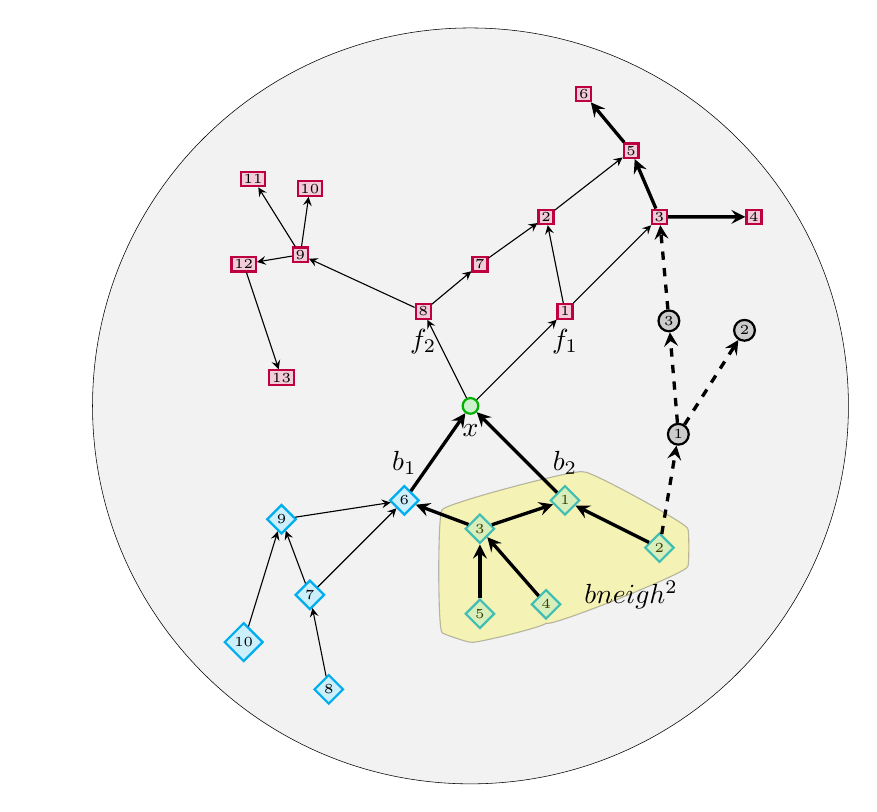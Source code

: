 \tikzstyle{bn}=[]
\tikzstyle{fndiff}=[]

\tikzstyle{fneigh}=[rectangle,draw=purple,fill=purple!20,thick,inner sep=1pt, font=\fontsize{2}{2}\selectfont]
\tikzstyle{bneigh}=[diamond,draw=cyan,fill=cyan!20,thick,inner sep=1pt, font=\fontsize{2}{2}\selectfont]
\tikzstyle{noneigh}=[circle,draw=black,fill=black!20,thick,inner sep=1pt, font=\fontsize{2}{2}\selectfont]

\tikzstyle{important}=[circle,draw=green!70!black,fill=green!70!black!20,thick,inner sep=2pt]
\tikzstyle{textstyle}=[font=\fontsize{6}{6}\selectfont]
\begin{tikzpicture}[>=stealth,looseness=.1,auto,scale=1.2])
	\draw [fill=black!5, very thin] (0, 0) ellipse (4 and 4);	
	
	\node (an) at (0,0) [important, label=below:{$x$}] {};
	
	\node (b1) at (1,-1) [bneigh, label=above:{$b_{2}$}] {1};
	\node (b2) at (2,-1.5) [bneigh] {2};
	\node (b3) at (0.1,-1.3) [bneigh] {3};
	\node (b4) at (0.8,-2.1) [bneigh] {4};
	\node (b5) at (0.1, -2.2) [bneigh] {5};
	\node (b6) at (-0.7,-1) [bneigh, label=above:{$b_{1}$}] {6};
	\node (b7) at (-1.7,-2) [bneigh] {7};
	\node (b8) at (-1.5,-3) [bneigh] {8};
	\node (b9) at (-2,-1.2) [bneigh] {9};
	\node (b10) at (-2.4,-2.5) [bneigh] {10};
	
	\draw [draw=black, fill=yellow, opacity=0.25, smooth, bend left=70] (1.2,-0.7) to (2.3,-1.3) to (2.3,-1.7) to (0.8,-2.3) to (0, -2.5) to (-0.3, -2.4) to (-0.3, -1.1) to (1.2, -0.7);
	
	\node at (1.7, -2) {$bneigh^{2}$};
	
	\draw [bn, very thick, ->] (b1) -- (an);
	\draw [bn, very thick, ->] (b3) -- (b1);
	\draw [bn, very thick, ->] (b2) -- (b1);
	\draw [bn, very thick, ->] (b4) -- (b3);
	\draw [bn, very thick, ->] (b5) -- (b3);
	\draw [very thick, ->] (b3) -- (b6);
	\draw [very thick, ->] (b6) -- (an);
	\draw [->] (b10) -- (b9);
	\draw [->] (b9) -- (b6);
	\draw [->] (b7) -- (b6);
	\draw [->] (b7) -- (b9);
	\draw [->] (b8) -- (b7);
	
	\node (f1) at (1,1) [fneigh, label=below:{$f_{1}$}] {1};
	\node (f2) at (0.8,2) [fneigh] {2};
	\node (f3) at (2,2) [fneigh] {3};
	\node (f4) at (3,2) [fneigh] {4};
	\node (f5) at (1.7, 2.7) [fneigh] {5};
	\node (f6) at (1.2,3.3) [fneigh] {6};
	\node (f7) at (0.1,1.5) [fneigh] {7};
	\node (f8) at (-0.5,1) [fneigh, label=below:{$f_{2}$}] {8};
	\node (f9) at (-1.8, 1.6) [fneigh] {9};
	\node (f10) at (-1.7,2.3) [fneigh] {10};
	\node (f11) at (-2.3,2.4) [fneigh] {11};
	\node (f12) at (-2.4,1.5) [fneigh] {12};
	\node (f13) at (-2,0.3) [fneigh] {13};
	
	\draw [fndiff, very thick, ->] (f3) -- (f4);
	\draw [fndiff, very thick, ->] (f3) -- (f5);
	\draw [fndiff, very thick, ->] (f5) -- (f6);
	\draw [->] (f1) -- (f3);
	\draw [->] (f2) -- (f5);
	\draw [->] (f1) -- (f2);
	\draw [->] (an) -- (f1);
	\draw [->] (an) -- (f8);
	\draw [->] (f8) -- (f7);
	\draw [->] (f7) -- (f2);
	\draw [->] (f8) -- (f9);
	\draw [->] (f9) -- (f10);
	\draw [->] (f9) -- (f11);
	\draw [->] (f9) -- (f12);
	\draw [->] (f12) -- (f13);
%	\draw [->] (f13) -- (an) node [midway, above] {$f_{3}$};
	
	\node (n1) at (2.2,-0.3) [noneigh] {1};
	\node (n2) at (2.9,0.8) [noneigh] {2};
	\node (n3) at (2.1,0.9) [noneigh] {3};
	
	\draw [very thick, dashed, ->] (b2) -- (n1);
	\draw [very thick, dashed, ->] (n1) -- (n2);
	\draw [very thick, dashed, ->] (n1) -- (n3);
	\draw [very thick, dashed, ->] (n3) -- (f3);
\end{tikzpicture}
